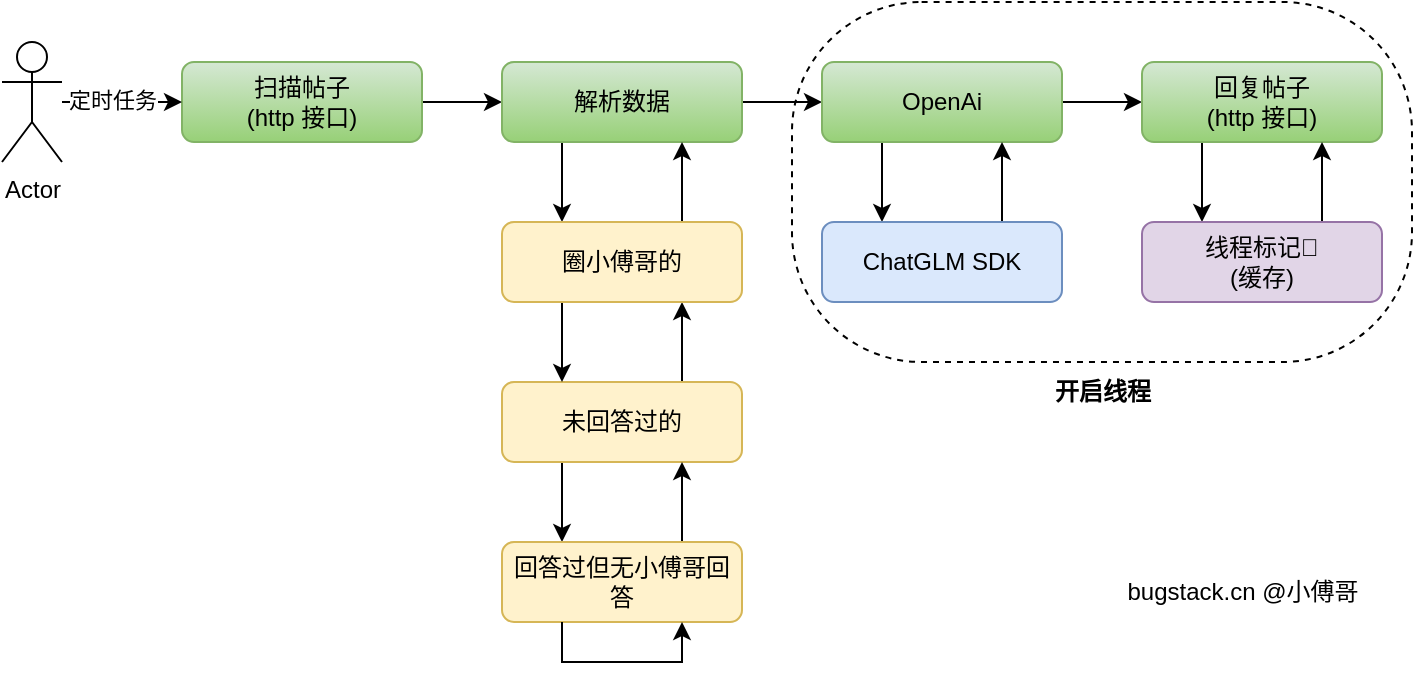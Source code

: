 <mxfile version="20.2.8" type="device"><diagram id="0YS3FvvnjHMXo4XBljJO" name="第 1 页"><mxGraphModel dx="1186" dy="737" grid="0" gridSize="10" guides="1" tooltips="1" connect="1" arrows="1" fold="1" page="1" pageScale="1" pageWidth="900" pageHeight="1600" math="0" shadow="0"><root><mxCell id="0"/><mxCell id="1" parent="0"/><mxCell id="yYpdo3Cm5SxvARU-pfJU-5" value="" style="edgeStyle=orthogonalEdgeStyle;rounded=0;orthogonalLoop=1;jettySize=auto;html=1;" edge="1" parent="1" source="yYpdo3Cm5SxvARU-pfJU-1" target="yYpdo3Cm5SxvARU-pfJU-4"><mxGeometry relative="1" as="geometry"/></mxCell><mxCell id="yYpdo3Cm5SxvARU-pfJU-1" value="扫描帖子&lt;br&gt;(http 接口)" style="rounded=1;whiteSpace=wrap;html=1;fillColor=#d5e8d4;strokeColor=#82b366;gradientColor=#97d077;" vertex="1" parent="1"><mxGeometry x="160" y="200" width="120" height="40" as="geometry"/></mxCell><mxCell id="yYpdo3Cm5SxvARU-pfJU-3" value="" style="edgeStyle=orthogonalEdgeStyle;rounded=0;orthogonalLoop=1;jettySize=auto;html=1;" edge="1" parent="1" source="yYpdo3Cm5SxvARU-pfJU-2" target="yYpdo3Cm5SxvARU-pfJU-1"><mxGeometry relative="1" as="geometry"/></mxCell><mxCell id="yYpdo3Cm5SxvARU-pfJU-25" value="定时任务" style="edgeLabel;html=1;align=center;verticalAlign=middle;resizable=0;points=[];" vertex="1" connectable="0" parent="yYpdo3Cm5SxvARU-pfJU-3"><mxGeometry x="-0.033" y="-1" relative="1" as="geometry"><mxPoint x="-4" y="-2" as="offset"/></mxGeometry></mxCell><mxCell id="yYpdo3Cm5SxvARU-pfJU-2" value="Actor" style="shape=umlActor;verticalLabelPosition=bottom;verticalAlign=top;html=1;outlineConnect=0;" vertex="1" parent="1"><mxGeometry x="70" y="190" width="30" height="60" as="geometry"/></mxCell><mxCell id="yYpdo3Cm5SxvARU-pfJU-10" style="edgeStyle=orthogonalEdgeStyle;rounded=0;orthogonalLoop=1;jettySize=auto;html=1;exitX=0.25;exitY=1;exitDx=0;exitDy=0;entryX=0.25;entryY=0;entryDx=0;entryDy=0;" edge="1" parent="1" source="yYpdo3Cm5SxvARU-pfJU-4" target="yYpdo3Cm5SxvARU-pfJU-8"><mxGeometry relative="1" as="geometry"/></mxCell><mxCell id="yYpdo3Cm5SxvARU-pfJU-19" style="edgeStyle=orthogonalEdgeStyle;rounded=0;orthogonalLoop=1;jettySize=auto;html=1;exitX=1;exitY=0.5;exitDx=0;exitDy=0;entryX=0;entryY=0.5;entryDx=0;entryDy=0;" edge="1" parent="1" source="yYpdo3Cm5SxvARU-pfJU-4" target="yYpdo3Cm5SxvARU-pfJU-17"><mxGeometry relative="1" as="geometry"/></mxCell><mxCell id="yYpdo3Cm5SxvARU-pfJU-4" value="解析数据" style="rounded=1;whiteSpace=wrap;html=1;fillColor=#d5e8d4;strokeColor=#82b366;gradientColor=#97d077;" vertex="1" parent="1"><mxGeometry x="320" y="200" width="120" height="40" as="geometry"/></mxCell><mxCell id="yYpdo3Cm5SxvARU-pfJU-12" style="edgeStyle=orthogonalEdgeStyle;rounded=0;orthogonalLoop=1;jettySize=auto;html=1;exitX=0.25;exitY=1;exitDx=0;exitDy=0;entryX=0.25;entryY=0;entryDx=0;entryDy=0;" edge="1" parent="1" source="yYpdo3Cm5SxvARU-pfJU-6" target="yYpdo3Cm5SxvARU-pfJU-7"><mxGeometry relative="1" as="geometry"/></mxCell><mxCell id="yYpdo3Cm5SxvARU-pfJU-15" style="edgeStyle=orthogonalEdgeStyle;rounded=0;orthogonalLoop=1;jettySize=auto;html=1;exitX=0.75;exitY=0;exitDx=0;exitDy=0;entryX=0.75;entryY=1;entryDx=0;entryDy=0;" edge="1" parent="1" source="yYpdo3Cm5SxvARU-pfJU-6" target="yYpdo3Cm5SxvARU-pfJU-8"><mxGeometry relative="1" as="geometry"/></mxCell><mxCell id="yYpdo3Cm5SxvARU-pfJU-6" value="未回答过的" style="rounded=1;whiteSpace=wrap;html=1;fillColor=#fff2cc;strokeColor=#d6b656;" vertex="1" parent="1"><mxGeometry x="320" y="360" width="120" height="40" as="geometry"/></mxCell><mxCell id="yYpdo3Cm5SxvARU-pfJU-14" style="edgeStyle=orthogonalEdgeStyle;rounded=0;orthogonalLoop=1;jettySize=auto;html=1;exitX=0.75;exitY=0;exitDx=0;exitDy=0;entryX=0.75;entryY=1;entryDx=0;entryDy=0;" edge="1" parent="1" source="yYpdo3Cm5SxvARU-pfJU-7" target="yYpdo3Cm5SxvARU-pfJU-6"><mxGeometry relative="1" as="geometry"/></mxCell><mxCell id="yYpdo3Cm5SxvARU-pfJU-7" value="回答过但无小傅哥回答" style="rounded=1;whiteSpace=wrap;html=1;fillColor=#fff2cc;strokeColor=#d6b656;" vertex="1" parent="1"><mxGeometry x="320" y="440" width="120" height="40" as="geometry"/></mxCell><mxCell id="yYpdo3Cm5SxvARU-pfJU-11" style="edgeStyle=orthogonalEdgeStyle;rounded=0;orthogonalLoop=1;jettySize=auto;html=1;exitX=0.25;exitY=1;exitDx=0;exitDy=0;entryX=0.25;entryY=0;entryDx=0;entryDy=0;" edge="1" parent="1" source="yYpdo3Cm5SxvARU-pfJU-8" target="yYpdo3Cm5SxvARU-pfJU-6"><mxGeometry relative="1" as="geometry"/></mxCell><mxCell id="yYpdo3Cm5SxvARU-pfJU-16" style="edgeStyle=orthogonalEdgeStyle;rounded=0;orthogonalLoop=1;jettySize=auto;html=1;exitX=0.75;exitY=0;exitDx=0;exitDy=0;entryX=0.75;entryY=1;entryDx=0;entryDy=0;" edge="1" parent="1" source="yYpdo3Cm5SxvARU-pfJU-8" target="yYpdo3Cm5SxvARU-pfJU-4"><mxGeometry relative="1" as="geometry"/></mxCell><mxCell id="yYpdo3Cm5SxvARU-pfJU-8" value="圈小傅哥的" style="rounded=1;whiteSpace=wrap;html=1;fillColor=#fff2cc;strokeColor=#d6b656;" vertex="1" parent="1"><mxGeometry x="320" y="280" width="120" height="40" as="geometry"/></mxCell><mxCell id="yYpdo3Cm5SxvARU-pfJU-13" style="edgeStyle=orthogonalEdgeStyle;rounded=0;orthogonalLoop=1;jettySize=auto;html=1;exitX=0.25;exitY=1;exitDx=0;exitDy=0;entryX=0.75;entryY=1;entryDx=0;entryDy=0;" edge="1" parent="1" source="yYpdo3Cm5SxvARU-pfJU-7" target="yYpdo3Cm5SxvARU-pfJU-7"><mxGeometry relative="1" as="geometry"/></mxCell><mxCell id="yYpdo3Cm5SxvARU-pfJU-20" style="edgeStyle=orthogonalEdgeStyle;rounded=0;orthogonalLoop=1;jettySize=auto;html=1;exitX=0.25;exitY=1;exitDx=0;exitDy=0;entryX=0.25;entryY=0;entryDx=0;entryDy=0;" edge="1" parent="1" source="yYpdo3Cm5SxvARU-pfJU-17" target="yYpdo3Cm5SxvARU-pfJU-18"><mxGeometry relative="1" as="geometry"/></mxCell><mxCell id="yYpdo3Cm5SxvARU-pfJU-24" style="edgeStyle=orthogonalEdgeStyle;rounded=0;orthogonalLoop=1;jettySize=auto;html=1;exitX=1;exitY=0.5;exitDx=0;exitDy=0;entryX=0;entryY=0.5;entryDx=0;entryDy=0;" edge="1" parent="1" source="yYpdo3Cm5SxvARU-pfJU-17" target="yYpdo3Cm5SxvARU-pfJU-23"><mxGeometry relative="1" as="geometry"/></mxCell><mxCell id="yYpdo3Cm5SxvARU-pfJU-17" value="OpenAi" style="rounded=1;whiteSpace=wrap;html=1;fillColor=#d5e8d4;strokeColor=#82b366;gradientColor=#97d077;" vertex="1" parent="1"><mxGeometry x="480" y="200" width="120" height="40" as="geometry"/></mxCell><mxCell id="yYpdo3Cm5SxvARU-pfJU-21" style="edgeStyle=orthogonalEdgeStyle;rounded=0;orthogonalLoop=1;jettySize=auto;html=1;exitX=0.75;exitY=0;exitDx=0;exitDy=0;entryX=0.75;entryY=1;entryDx=0;entryDy=0;" edge="1" parent="1" source="yYpdo3Cm5SxvARU-pfJU-18" target="yYpdo3Cm5SxvARU-pfJU-17"><mxGeometry relative="1" as="geometry"/></mxCell><mxCell id="yYpdo3Cm5SxvARU-pfJU-18" value="ChatGLM SDK" style="rounded=1;whiteSpace=wrap;html=1;fillColor=#dae8fc;strokeColor=#6c8ebf;" vertex="1" parent="1"><mxGeometry x="480" y="280" width="120" height="40" as="geometry"/></mxCell><mxCell id="yYpdo3Cm5SxvARU-pfJU-27" style="edgeStyle=orthogonalEdgeStyle;rounded=0;orthogonalLoop=1;jettySize=auto;html=1;exitX=0.25;exitY=1;exitDx=0;exitDy=0;entryX=0.25;entryY=0;entryDx=0;entryDy=0;" edge="1" parent="1" source="yYpdo3Cm5SxvARU-pfJU-23" target="yYpdo3Cm5SxvARU-pfJU-26"><mxGeometry relative="1" as="geometry"/></mxCell><mxCell id="yYpdo3Cm5SxvARU-pfJU-23" value="回复帖子&lt;br&gt;(http 接口)" style="rounded=1;whiteSpace=wrap;html=1;fillColor=#d5e8d4;strokeColor=#82b366;gradientColor=#97d077;" vertex="1" parent="1"><mxGeometry x="640" y="200" width="120" height="40" as="geometry"/></mxCell><mxCell id="yYpdo3Cm5SxvARU-pfJU-28" style="edgeStyle=orthogonalEdgeStyle;rounded=0;orthogonalLoop=1;jettySize=auto;html=1;exitX=0.75;exitY=0;exitDx=0;exitDy=0;entryX=0.75;entryY=1;entryDx=0;entryDy=0;" edge="1" parent="1" source="yYpdo3Cm5SxvARU-pfJU-26" target="yYpdo3Cm5SxvARU-pfJU-23"><mxGeometry relative="1" as="geometry"/></mxCell><mxCell id="yYpdo3Cm5SxvARU-pfJU-26" value="线程标记📌&lt;br&gt;(缓存)" style="rounded=1;whiteSpace=wrap;html=1;fillColor=#e1d5e7;strokeColor=#9673a6;" vertex="1" parent="1"><mxGeometry x="640" y="280" width="120" height="40" as="geometry"/></mxCell><mxCell id="yYpdo3Cm5SxvARU-pfJU-29" value="" style="rounded=1;whiteSpace=wrap;html=1;fillColor=none;dashed=1;arcSize=36;" vertex="1" parent="1"><mxGeometry x="465" y="170" width="310" height="180" as="geometry"/></mxCell><mxCell id="yYpdo3Cm5SxvARU-pfJU-31" value="&lt;b&gt;开启线程&lt;/b&gt;" style="text;html=1;align=center;verticalAlign=middle;resizable=0;points=[];autosize=1;strokeColor=none;fillColor=none;" vertex="1" parent="1"><mxGeometry x="585" y="350" width="70" height="30" as="geometry"/></mxCell><mxCell id="yYpdo3Cm5SxvARU-pfJU-32" value="bugstack.cn @小傅哥" style="text;html=1;align=center;verticalAlign=middle;resizable=0;points=[];autosize=1;strokeColor=none;fillColor=none;" vertex="1" parent="1"><mxGeometry x="620" y="450" width="140" height="30" as="geometry"/></mxCell></root></mxGraphModel></diagram></mxfile>